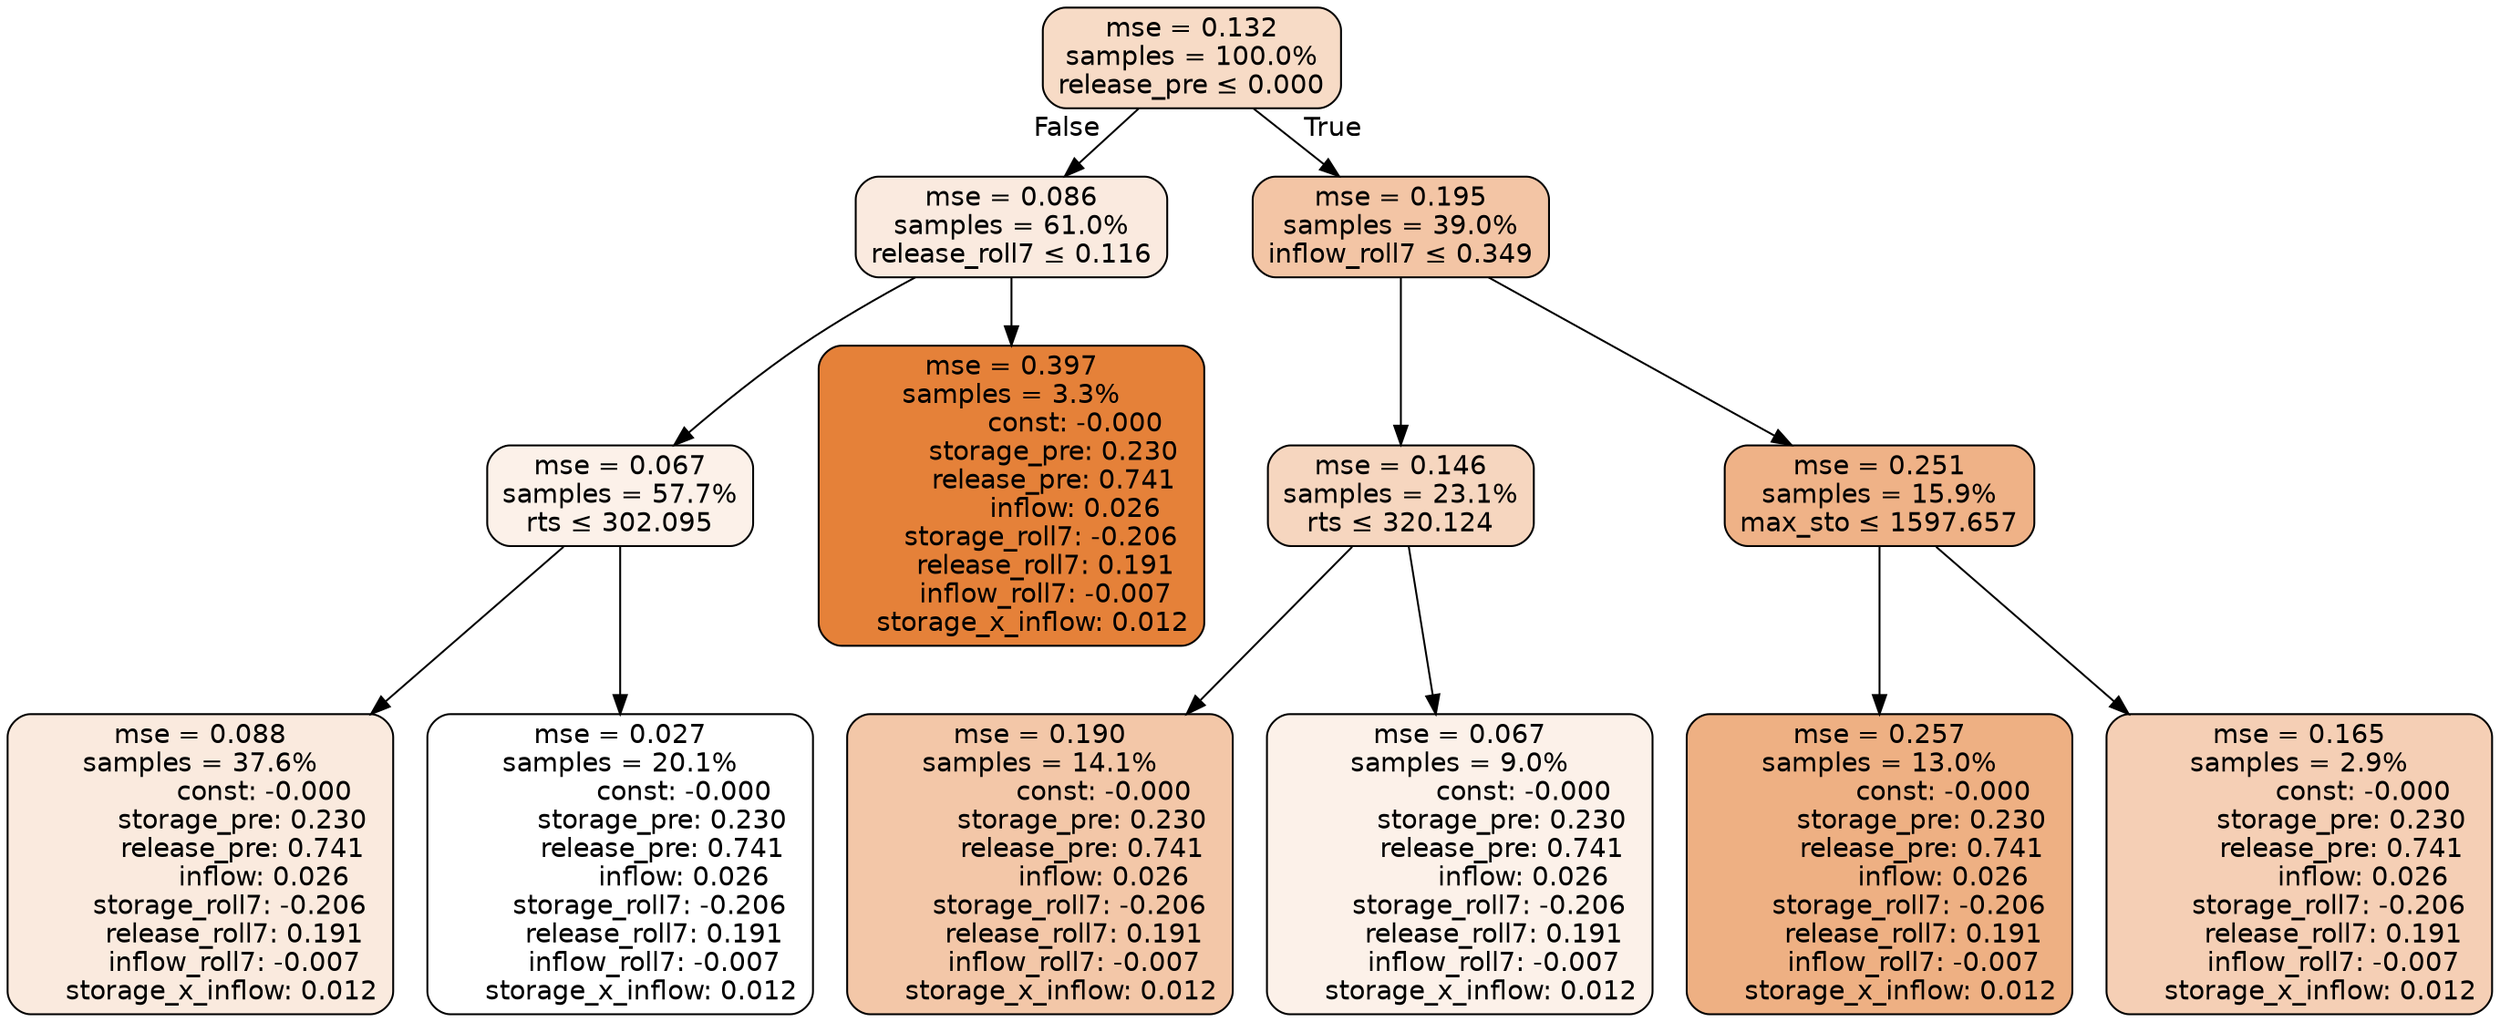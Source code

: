 digraph tree {
node [shape=rectangle, style="filled, rounded", color="black", fontname=helvetica] ;
edge [fontname=helvetica] ;
	"0" [label="mse = 0.132
samples = 100.0%
release_pre &le; 0.000", fillcolor="#f7dbc6"]
	"1" [label="mse = 0.086
samples = 61.0%
release_roll7 &le; 0.116", fillcolor="#faeadf"]
	"2" [label="mse = 0.067
samples = 57.7%
rts &le; 302.095", fillcolor="#fcf1e9"]
	"3" [label="mse = 0.088
samples = 37.6%
               const: -0.000
          storage_pre: 0.230
          release_pre: 0.741
               inflow: 0.026
       storage_roll7: -0.206
        release_roll7: 0.191
        inflow_roll7: -0.007
     storage_x_inflow: 0.012", fillcolor="#faeade"]
	"4" [label="mse = 0.027
samples = 20.1%
               const: -0.000
          storage_pre: 0.230
          release_pre: 0.741
               inflow: 0.026
       storage_roll7: -0.206
        release_roll7: 0.191
        inflow_roll7: -0.007
     storage_x_inflow: 0.012", fillcolor="#ffffff"]
	"5" [label="mse = 0.397
samples = 3.3%
               const: -0.000
          storage_pre: 0.230
          release_pre: 0.741
               inflow: 0.026
       storage_roll7: -0.206
        release_roll7: 0.191
        inflow_roll7: -0.007
     storage_x_inflow: 0.012", fillcolor="#e58139"]
	"6" [label="mse = 0.195
samples = 39.0%
inflow_roll7 &le; 0.349", fillcolor="#f3c5a5"]
	"7" [label="mse = 0.146
samples = 23.1%
rts &le; 320.124", fillcolor="#f6d6bf"]
	"8" [label="mse = 0.190
samples = 14.1%
               const: -0.000
          storage_pre: 0.230
          release_pre: 0.741
               inflow: 0.026
       storage_roll7: -0.206
        release_roll7: 0.191
        inflow_roll7: -0.007
     storage_x_inflow: 0.012", fillcolor="#f3c7a8"]
	"9" [label="mse = 0.067
samples = 9.0%
               const: -0.000
          storage_pre: 0.230
          release_pre: 0.741
               inflow: 0.026
       storage_roll7: -0.206
        release_roll7: 0.191
        inflow_roll7: -0.007
     storage_x_inflow: 0.012", fillcolor="#fcf1e9"]
	"10" [label="mse = 0.251
samples = 15.9%
max_sto &le; 1597.657", fillcolor="#efb287"]
	"11" [label="mse = 0.257
samples = 13.0%
               const: -0.000
          storage_pre: 0.230
          release_pre: 0.741
               inflow: 0.026
       storage_roll7: -0.206
        release_roll7: 0.191
        inflow_roll7: -0.007
     storage_x_inflow: 0.012", fillcolor="#eeb083"]
	"12" [label="mse = 0.165
samples = 2.9%
               const: -0.000
          storage_pre: 0.230
          release_pre: 0.741
               inflow: 0.026
       storage_roll7: -0.206
        release_roll7: 0.191
        inflow_roll7: -0.007
     storage_x_inflow: 0.012", fillcolor="#f5cfb5"]

	"0" -> "1" [labeldistance=2.5, labelangle=45, headlabel="False"]
	"1" -> "2"
	"2" -> "3"
	"2" -> "4"
	"1" -> "5"
	"0" -> "6" [labeldistance=2.5, labelangle=-45, headlabel="True"]
	"6" -> "7"
	"7" -> "8"
	"7" -> "9"
	"6" -> "10"
	"10" -> "11"
	"10" -> "12"
}
